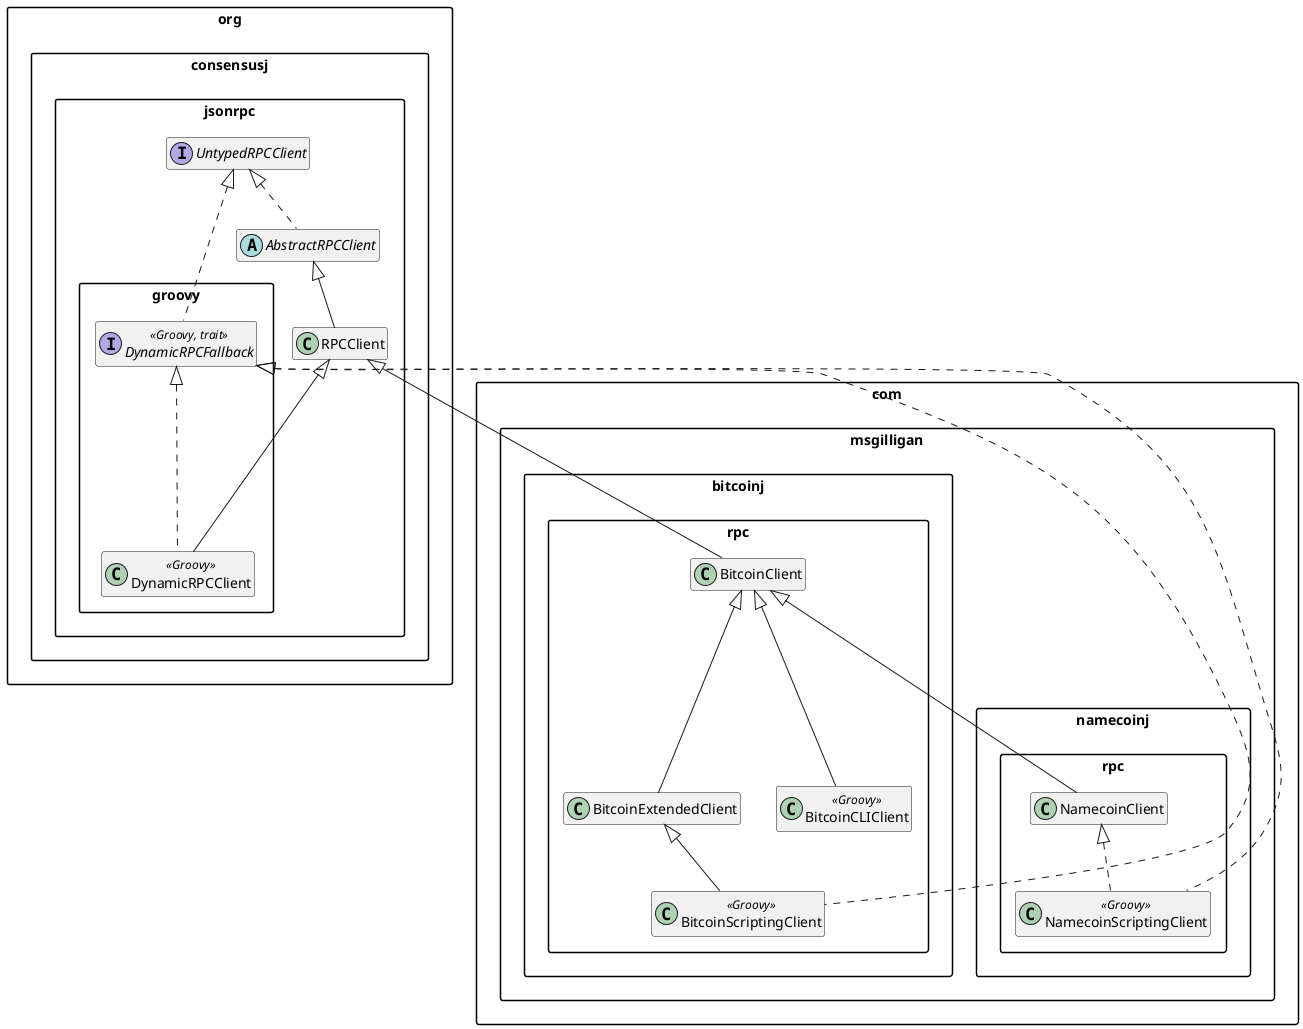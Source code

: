 @startuml
skinparam packageStyle Rect
skinparam shadowing false
hide empty members

namespace org.consensusj.jsonrpc {
    interface UntypedRPCClient
    abstract class AbstractRPCClient
    class RPCClient

    UntypedRPCClient <|.. AbstractRPCClient
    AbstractRPCClient <|-- RPCClient

}

namespace org.consensusj.jsonrpc.groovy {
  interface DynamicRPCFallback << Groovy, trait >>
  class DynamicRPCClient << Groovy >>

  org.consensusj.jsonrpc.UntypedRPCClient <|.. DynamicRPCFallback
  org.consensusj.jsonrpc.RPCClient <|-- DynamicRPCClient
  DynamicRPCFallback <|.. DynamicRPCClient
}

namespace com.msgilligan.bitcoinj.rpc {
    class BitcoinClient
    class BitcoinExtendedClient

    class BitcoinScriptingClient << Groovy >>
    class BitcoinCLIClient << Groovy >>


    org.consensusj.jsonrpc.RPCClient <|-- BitcoinClient
    BitcoinClient <|-- BitcoinExtendedClient
    BitcoinExtendedClient <|-- BitcoinScriptingClient
    org.consensusj.jsonrpc.groovy.DynamicRPCFallback <|.. BitcoinScriptingClient
    BitcoinClient <|-- BitcoinCLIClient
}

namespace com.msgilligan.namecoinj.rpc {
    class NamecoinClient
    class NamecoinScriptingClient << Groovy >>

    com.msgilligan.bitcoinj.rpc.BitcoinClient <|-- NamecoinClient
    NamecoinClient <|.. NamecoinScriptingClient
    org.consensusj.jsonrpc.groovy.DynamicRPCFallback <|.. NamecoinScriptingClient
}
@enduml

